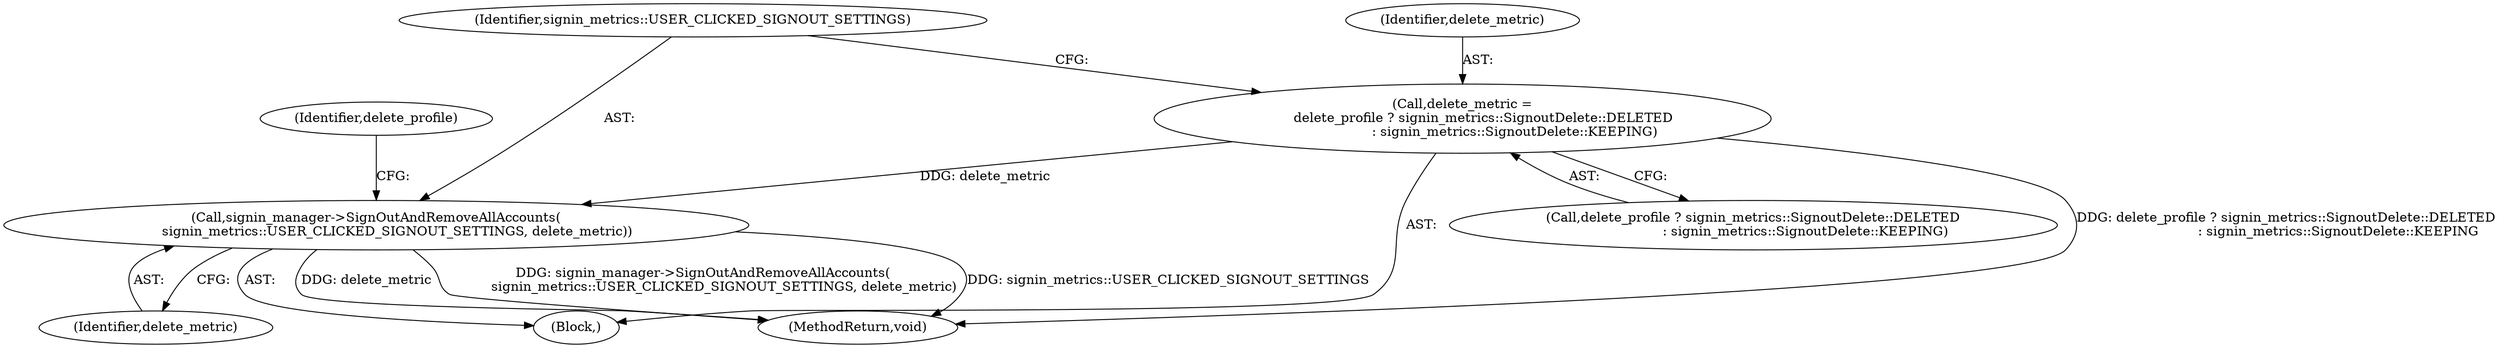 digraph "0_Chrome_282f53ffdc3b1902da86f6a0791af736837efbf8_6@API" {
"1000133" [label="(Call,delete_metric =\n          delete_profile ? signin_metrics::SignoutDelete::DELETED\n                         : signin_metrics::SignoutDelete::KEEPING)"];
"1000139" [label="(Call,signin_manager->SignOutAndRemoveAllAccounts(\n          signin_metrics::USER_CLICKED_SIGNOUT_SETTINGS, delete_metric))"];
"1000157" [label="(MethodReturn,void)"];
"1000152" [label="(Identifier,delete_profile)"];
"1000139" [label="(Call,signin_manager->SignOutAndRemoveAllAccounts(\n          signin_metrics::USER_CLICKED_SIGNOUT_SETTINGS, delete_metric))"];
"1000133" [label="(Call,delete_metric =\n          delete_profile ? signin_metrics::SignoutDelete::DELETED\n                         : signin_metrics::SignoutDelete::KEEPING)"];
"1000134" [label="(Identifier,delete_metric)"];
"1000140" [label="(Identifier,signin_metrics::USER_CLICKED_SIGNOUT_SETTINGS)"];
"1000135" [label="(Call,delete_profile ? signin_metrics::SignoutDelete::DELETED\n                         : signin_metrics::SignoutDelete::KEEPING)"];
"1000127" [label="(Block,)"];
"1000141" [label="(Identifier,delete_metric)"];
"1000133" -> "1000127"  [label="AST: "];
"1000133" -> "1000135"  [label="CFG: "];
"1000134" -> "1000133"  [label="AST: "];
"1000135" -> "1000133"  [label="AST: "];
"1000140" -> "1000133"  [label="CFG: "];
"1000133" -> "1000157"  [label="DDG: delete_profile ? signin_metrics::SignoutDelete::DELETED\n                         : signin_metrics::SignoutDelete::KEEPING"];
"1000133" -> "1000139"  [label="DDG: delete_metric"];
"1000139" -> "1000127"  [label="AST: "];
"1000139" -> "1000141"  [label="CFG: "];
"1000140" -> "1000139"  [label="AST: "];
"1000141" -> "1000139"  [label="AST: "];
"1000152" -> "1000139"  [label="CFG: "];
"1000139" -> "1000157"  [label="DDG: signin_metrics::USER_CLICKED_SIGNOUT_SETTINGS"];
"1000139" -> "1000157"  [label="DDG: delete_metric"];
"1000139" -> "1000157"  [label="DDG: signin_manager->SignOutAndRemoveAllAccounts(\n          signin_metrics::USER_CLICKED_SIGNOUT_SETTINGS, delete_metric)"];
}
